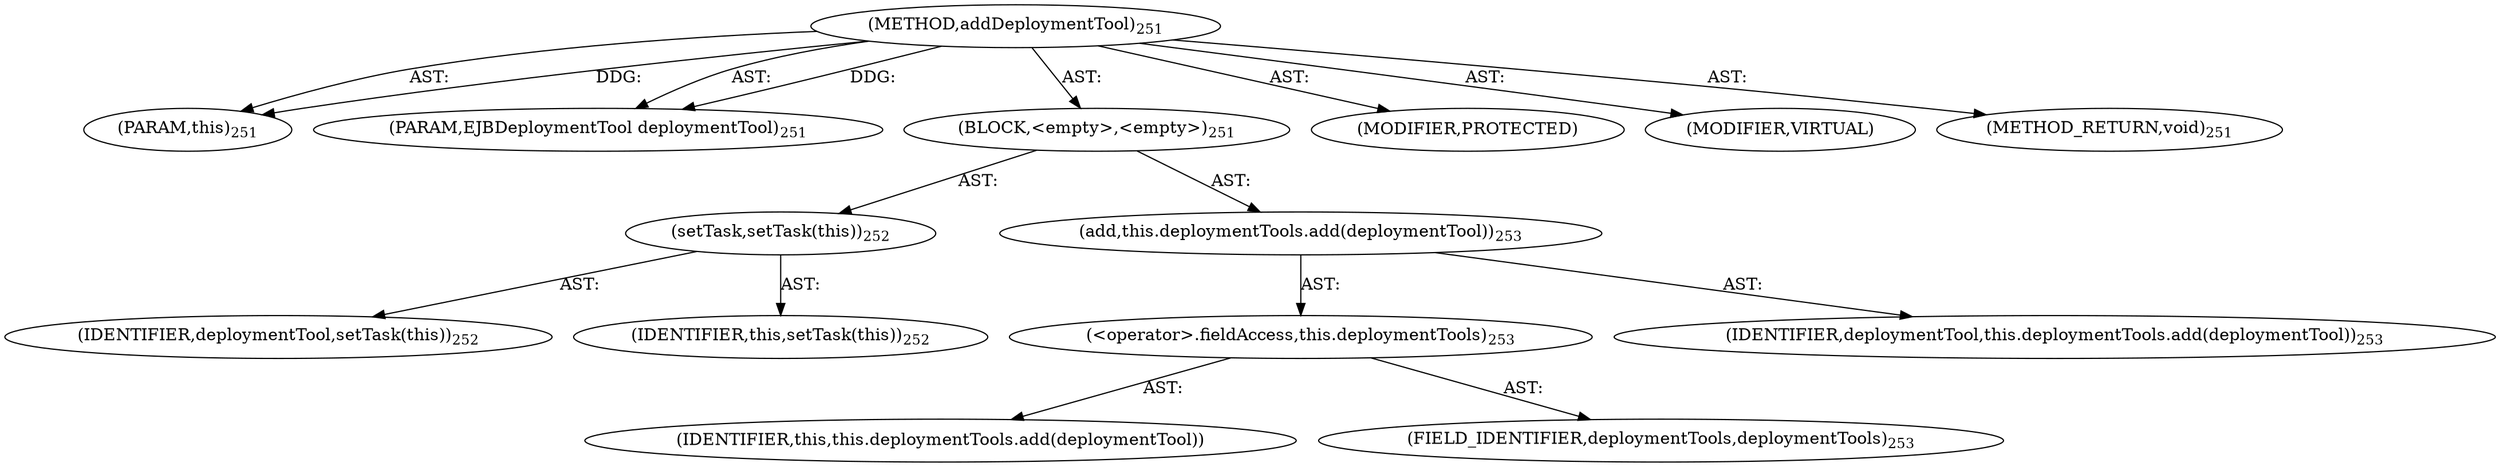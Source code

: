 digraph "addDeploymentTool" {  
"111669149704" [label = <(METHOD,addDeploymentTool)<SUB>251</SUB>> ]
"115964116992" [label = <(PARAM,this)<SUB>251</SUB>> ]
"115964117013" [label = <(PARAM,EJBDeploymentTool deploymentTool)<SUB>251</SUB>> ]
"25769803784" [label = <(BLOCK,&lt;empty&gt;,&lt;empty&gt;)<SUB>251</SUB>> ]
"30064771106" [label = <(setTask,setTask(this))<SUB>252</SUB>> ]
"68719476764" [label = <(IDENTIFIER,deploymentTool,setTask(this))<SUB>252</SUB>> ]
"68719476736" [label = <(IDENTIFIER,this,setTask(this))<SUB>252</SUB>> ]
"30064771107" [label = <(add,this.deploymentTools.add(deploymentTool))<SUB>253</SUB>> ]
"30064771108" [label = <(&lt;operator&gt;.fieldAccess,this.deploymentTools)<SUB>253</SUB>> ]
"68719476765" [label = <(IDENTIFIER,this,this.deploymentTools.add(deploymentTool))> ]
"55834574866" [label = <(FIELD_IDENTIFIER,deploymentTools,deploymentTools)<SUB>253</SUB>> ]
"68719476766" [label = <(IDENTIFIER,deploymentTool,this.deploymentTools.add(deploymentTool))<SUB>253</SUB>> ]
"133143986221" [label = <(MODIFIER,PROTECTED)> ]
"133143986222" [label = <(MODIFIER,VIRTUAL)> ]
"128849018888" [label = <(METHOD_RETURN,void)<SUB>251</SUB>> ]
  "111669149704" -> "115964116992"  [ label = "AST: "] 
  "111669149704" -> "115964117013"  [ label = "AST: "] 
  "111669149704" -> "25769803784"  [ label = "AST: "] 
  "111669149704" -> "133143986221"  [ label = "AST: "] 
  "111669149704" -> "133143986222"  [ label = "AST: "] 
  "111669149704" -> "128849018888"  [ label = "AST: "] 
  "25769803784" -> "30064771106"  [ label = "AST: "] 
  "25769803784" -> "30064771107"  [ label = "AST: "] 
  "30064771106" -> "68719476764"  [ label = "AST: "] 
  "30064771106" -> "68719476736"  [ label = "AST: "] 
  "30064771107" -> "30064771108"  [ label = "AST: "] 
  "30064771107" -> "68719476766"  [ label = "AST: "] 
  "30064771108" -> "68719476765"  [ label = "AST: "] 
  "30064771108" -> "55834574866"  [ label = "AST: "] 
  "111669149704" -> "115964116992"  [ label = "DDG: "] 
  "111669149704" -> "115964117013"  [ label = "DDG: "] 
}
